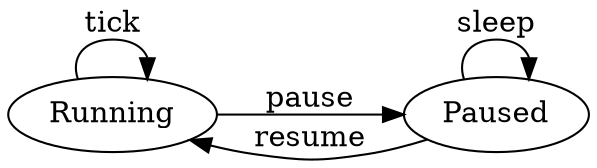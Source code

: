 digraph G {
        ratio="compress";
        rankdir="LR";
        
        A[label="Running"];
        B[label="Paused"];
        A -> B [label="pause"];
        B -> A [label="resume"];
        A -> A [label="tick"];
        B -> B [label="sleep"];
}
